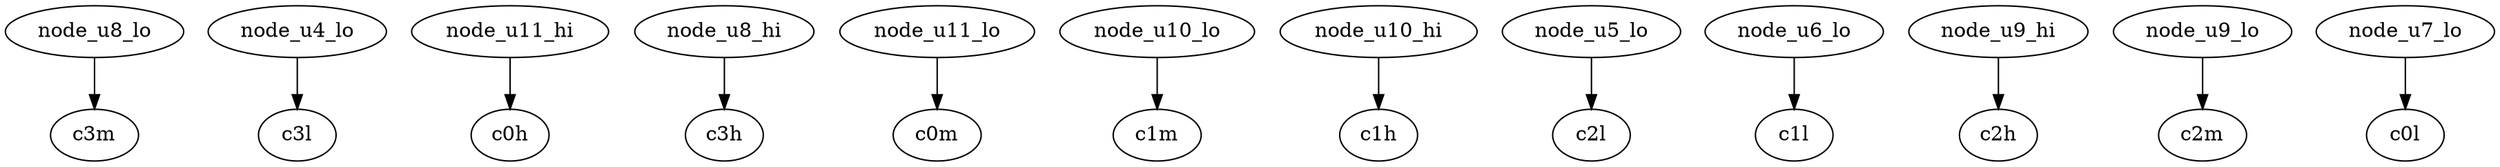 strict digraph "" {
	node_u8_lo -> c3m	 [weight=1.0];
	node_u4_lo -> c3l	 [weight=1.0];
	node_u11_hi -> c0h	 [weight=1.0];
	node_u8_hi -> c3h	 [weight=1.0];
	node_u11_lo -> c0m	 [weight=1.0];
	node_u10_lo -> c1m	 [weight=1.0];
	node_u10_hi -> c1h	 [weight=1.0];
	node_u5_lo -> c2l	 [weight=1.0];
	node_u6_lo -> c1l	 [weight=1.0];
	node_u9_hi -> c2h	 [weight=1.0];
	node_u9_lo -> c2m	 [weight=1.0];
	node_u7_lo -> c0l	 [weight=1.0];
}
